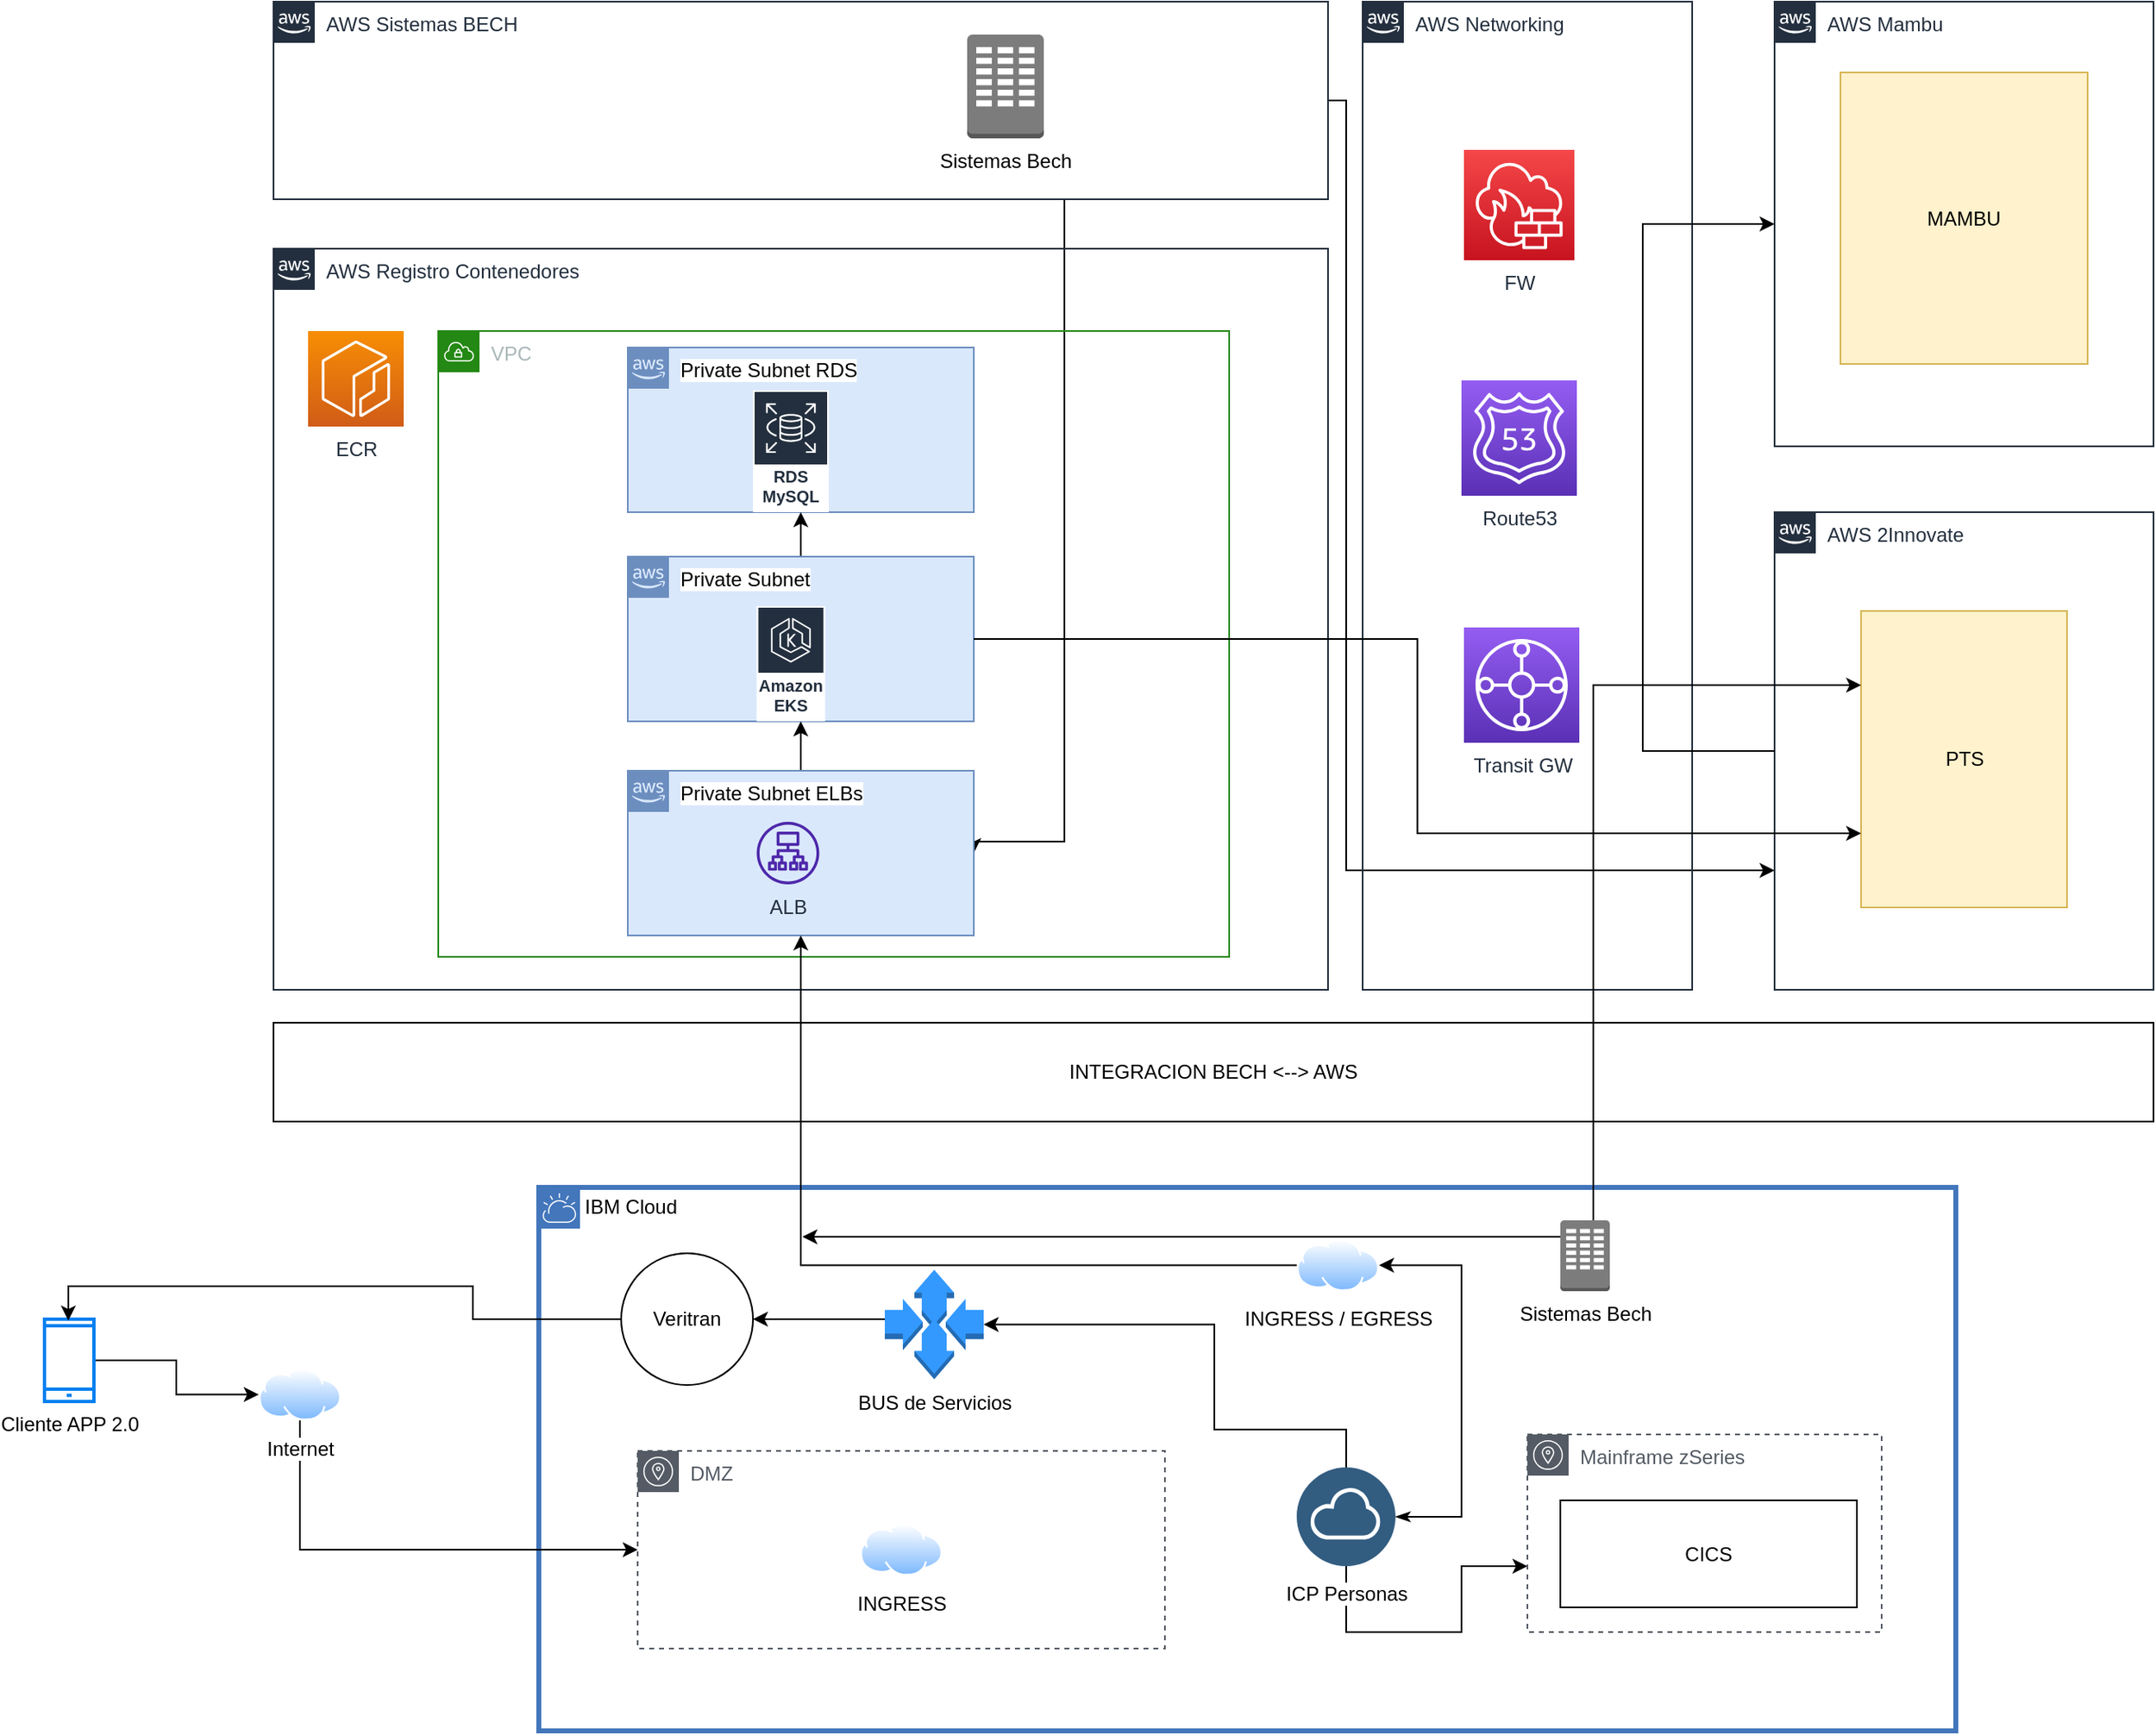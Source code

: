 <mxfile version="17.2.4" type="github">
  <diagram id="Ht1M8jgEwFfnCIfOTk4-" name="Page-1">
    <mxGraphModel dx="2194" dy="2843" grid="1" gridSize="10" guides="1" tooltips="1" connect="1" arrows="1" fold="1" page="1" pageScale="1" pageWidth="1169" pageHeight="827" math="0" shadow="0">
      <root>
        <mxCell id="0" />
        <mxCell id="1" parent="0" />
        <mxCell id="DScNW-XV0BTDIEd8ZfKR-45" value="" style="edgeStyle=orthogonalEdgeStyle;rounded=0;orthogonalLoop=1;jettySize=auto;html=1;entryX=0;entryY=0.75;entryDx=0;entryDy=0;" edge="1" parent="1" source="DScNW-XV0BTDIEd8ZfKR-2" target="DScNW-XV0BTDIEd8ZfKR-24">
          <mxGeometry relative="1" as="geometry">
            <Array as="points">
              <mxPoint x="940" y="-1170" />
              <mxPoint x="940" y="-703" />
            </Array>
          </mxGeometry>
        </mxCell>
        <mxCell id="DScNW-XV0BTDIEd8ZfKR-46" value="" style="edgeStyle=orthogonalEdgeStyle;rounded=0;orthogonalLoop=1;jettySize=auto;html=1;exitX=0.75;exitY=1;exitDx=0;exitDy=0;entryX=1;entryY=0.5;entryDx=0;entryDy=0;" edge="1" parent="1" source="DScNW-XV0BTDIEd8ZfKR-2" target="DScNW-XV0BTDIEd8ZfKR-38">
          <mxGeometry relative="1" as="geometry">
            <Array as="points">
              <mxPoint x="769" y="-720" />
            </Array>
          </mxGeometry>
        </mxCell>
        <mxCell id="DScNW-XV0BTDIEd8ZfKR-2" value="AWS Sistemas BECH" style="points=[[0,0],[0.25,0],[0.5,0],[0.75,0],[1,0],[1,0.25],[1,0.5],[1,0.75],[1,1],[0.75,1],[0.5,1],[0.25,1],[0,1],[0,0.75],[0,0.5],[0,0.25]];outlineConnect=0;gradientColor=none;html=1;whiteSpace=wrap;fontSize=12;fontStyle=0;shape=mxgraph.aws4.group;grIcon=mxgraph.aws4.group_aws_cloud_alt;strokeColor=#232F3E;fillColor=none;verticalAlign=top;align=left;spacingLeft=30;fontColor=#232F3E;dashed=0;labelBackgroundColor=#ffffff;container=1;pointerEvents=0;collapsible=0;recursiveResize=0;" vertex="1" parent="1">
          <mxGeometry x="289" y="-1230" width="640" height="120" as="geometry" />
        </mxCell>
        <mxCell id="DScNW-XV0BTDIEd8ZfKR-7" value="Sistemas Bech" style="outlineConnect=0;dashed=0;verticalLabelPosition=bottom;verticalAlign=top;align=center;html=1;shape=mxgraph.aws3.corporate_data_center;fillColor=#7D7C7C;gradientColor=none;" vertex="1" parent="DScNW-XV0BTDIEd8ZfKR-2">
          <mxGeometry x="421" y="20" width="46.5" height="63" as="geometry" />
        </mxCell>
        <mxCell id="DScNW-XV0BTDIEd8ZfKR-8" value="AWS Registro Contenedores&amp;nbsp;" style="points=[[0,0],[0.25,0],[0.5,0],[0.75,0],[1,0],[1,0.25],[1,0.5],[1,0.75],[1,1],[0.75,1],[0.5,1],[0.25,1],[0,1],[0,0.75],[0,0.5],[0,0.25]];outlineConnect=0;gradientColor=none;html=1;whiteSpace=wrap;fontSize=12;fontStyle=0;shape=mxgraph.aws4.group;grIcon=mxgraph.aws4.group_aws_cloud_alt;strokeColor=#232F3E;fillColor=none;verticalAlign=top;align=left;spacingLeft=30;fontColor=#232F3E;dashed=0;labelBackgroundColor=#ffffff;container=1;pointerEvents=0;collapsible=0;recursiveResize=0;" vertex="1" parent="1">
          <mxGeometry x="289" y="-1080" width="640" height="450" as="geometry" />
        </mxCell>
        <mxCell id="DScNW-XV0BTDIEd8ZfKR-10" value="VPC" style="points=[[0,0],[0.25,0],[0.5,0],[0.75,0],[1,0],[1,0.25],[1,0.5],[1,0.75],[1,1],[0.75,1],[0.5,1],[0.25,1],[0,1],[0,0.75],[0,0.5],[0,0.25]];outlineConnect=0;gradientColor=none;html=1;whiteSpace=wrap;fontSize=12;fontStyle=0;container=1;pointerEvents=0;collapsible=0;recursiveResize=0;shape=mxgraph.aws4.group;grIcon=mxgraph.aws4.group_vpc;strokeColor=#248814;fillColor=none;verticalAlign=top;align=left;spacingLeft=30;fontColor=#AAB7B8;dashed=0;" vertex="1" parent="DScNW-XV0BTDIEd8ZfKR-8">
          <mxGeometry x="100" y="50" width="480" height="380" as="geometry" />
        </mxCell>
        <mxCell id="DScNW-XV0BTDIEd8ZfKR-32" value="Private Subnet RDS" style="points=[[0,0],[0.25,0],[0.5,0],[0.75,0],[1,0],[1,0.25],[1,0.5],[1,0.75],[1,1],[0.75,1],[0.5,1],[0.25,1],[0,1],[0,0.75],[0,0.5],[0,0.25]];outlineConnect=0;html=1;whiteSpace=wrap;fontSize=12;fontStyle=0;shape=mxgraph.aws4.group;grIcon=mxgraph.aws4.group_aws_cloud_alt;strokeColor=#6c8ebf;fillColor=#dae8fc;verticalAlign=top;align=left;spacingLeft=30;dashed=0;labelBackgroundColor=#ffffff;container=1;pointerEvents=0;collapsible=0;recursiveResize=0;" vertex="1" parent="DScNW-XV0BTDIEd8ZfKR-10">
          <mxGeometry x="115" y="10" width="210" height="100" as="geometry" />
        </mxCell>
        <mxCell id="DScNW-XV0BTDIEd8ZfKR-35" value="RDS MySQL" style="sketch=0;outlineConnect=0;fontColor=#232F3E;gradientColor=none;strokeColor=#ffffff;fillColor=#232F3E;dashed=0;verticalLabelPosition=middle;verticalAlign=bottom;align=center;html=1;whiteSpace=wrap;fontSize=10;fontStyle=1;spacing=3;shape=mxgraph.aws4.productIcon;prIcon=mxgraph.aws4.rds;" vertex="1" parent="DScNW-XV0BTDIEd8ZfKR-32">
          <mxGeometry x="76" y="25.95" width="46" height="74.05" as="geometry" />
        </mxCell>
        <mxCell id="DScNW-XV0BTDIEd8ZfKR-49" style="edgeStyle=orthogonalEdgeStyle;rounded=0;orthogonalLoop=1;jettySize=auto;html=1;" edge="1" parent="DScNW-XV0BTDIEd8ZfKR-10" source="DScNW-XV0BTDIEd8ZfKR-36" target="DScNW-XV0BTDIEd8ZfKR-32">
          <mxGeometry relative="1" as="geometry" />
        </mxCell>
        <mxCell id="DScNW-XV0BTDIEd8ZfKR-36" value="Private Subnet" style="points=[[0,0],[0.25,0],[0.5,0],[0.75,0],[1,0],[1,0.25],[1,0.5],[1,0.75],[1,1],[0.75,1],[0.5,1],[0.25,1],[0,1],[0,0.75],[0,0.5],[0,0.25]];outlineConnect=0;html=1;whiteSpace=wrap;fontSize=12;fontStyle=0;shape=mxgraph.aws4.group;grIcon=mxgraph.aws4.group_aws_cloud_alt;strokeColor=#6c8ebf;fillColor=#dae8fc;verticalAlign=top;align=left;spacingLeft=30;dashed=0;labelBackgroundColor=#ffffff;container=1;pointerEvents=0;collapsible=0;recursiveResize=0;" vertex="1" parent="DScNW-XV0BTDIEd8ZfKR-10">
          <mxGeometry x="115" y="137" width="210" height="100" as="geometry" />
        </mxCell>
        <mxCell id="DScNW-XV0BTDIEd8ZfKR-30" value="Amazon EKS" style="sketch=0;outlineConnect=0;fontColor=#232F3E;gradientColor=none;strokeColor=#ffffff;fillColor=#232F3E;dashed=0;verticalLabelPosition=middle;verticalAlign=bottom;align=center;html=1;whiteSpace=wrap;fontSize=10;fontStyle=1;spacing=3;shape=mxgraph.aws4.productIcon;prIcon=mxgraph.aws4.eks;" vertex="1" parent="DScNW-XV0BTDIEd8ZfKR-36">
          <mxGeometry x="78.25" y="30" width="41.5" height="70" as="geometry" />
        </mxCell>
        <mxCell id="DScNW-XV0BTDIEd8ZfKR-51" style="edgeStyle=orthogonalEdgeStyle;rounded=0;orthogonalLoop=1;jettySize=auto;html=1;" edge="1" parent="DScNW-XV0BTDIEd8ZfKR-10" source="DScNW-XV0BTDIEd8ZfKR-38" target="DScNW-XV0BTDIEd8ZfKR-36">
          <mxGeometry relative="1" as="geometry" />
        </mxCell>
        <mxCell id="DScNW-XV0BTDIEd8ZfKR-38" value="Private Subnet ELBs" style="points=[[0,0],[0.25,0],[0.5,0],[0.75,0],[1,0],[1,0.25],[1,0.5],[1,0.75],[1,1],[0.75,1],[0.5,1],[0.25,1],[0,1],[0,0.75],[0,0.5],[0,0.25]];outlineConnect=0;html=1;whiteSpace=wrap;fontSize=12;fontStyle=0;shape=mxgraph.aws4.group;grIcon=mxgraph.aws4.group_aws_cloud_alt;strokeColor=#6c8ebf;fillColor=#dae8fc;verticalAlign=top;align=left;spacingLeft=30;dashed=0;labelBackgroundColor=#ffffff;container=1;pointerEvents=0;collapsible=0;recursiveResize=0;" vertex="1" parent="DScNW-XV0BTDIEd8ZfKR-10">
          <mxGeometry x="115" y="267" width="210" height="100" as="geometry" />
        </mxCell>
        <mxCell id="DScNW-XV0BTDIEd8ZfKR-40" value="ALB" style="sketch=0;outlineConnect=0;fontColor=#232F3E;gradientColor=none;fillColor=#4D27AA;strokeColor=none;dashed=0;verticalLabelPosition=bottom;verticalAlign=top;align=center;html=1;fontSize=12;fontStyle=0;aspect=fixed;pointerEvents=1;shape=mxgraph.aws4.application_load_balancer;" vertex="1" parent="DScNW-XV0BTDIEd8ZfKR-38">
          <mxGeometry x="78.25" y="31" width="38" height="38" as="geometry" />
        </mxCell>
        <mxCell id="DScNW-XV0BTDIEd8ZfKR-11" value="ECR" style="sketch=0;points=[[0,0,0],[0.25,0,0],[0.5,0,0],[0.75,0,0],[1,0,0],[0,1,0],[0.25,1,0],[0.5,1,0],[0.75,1,0],[1,1,0],[0,0.25,0],[0,0.5,0],[0,0.75,0],[1,0.25,0],[1,0.5,0],[1,0.75,0]];outlineConnect=0;fontColor=#232F3E;gradientColor=#F78E04;gradientDirection=north;fillColor=#D05C17;strokeColor=#ffffff;dashed=0;verticalLabelPosition=bottom;verticalAlign=top;align=center;html=1;fontSize=12;fontStyle=0;aspect=fixed;shape=mxgraph.aws4.resourceIcon;resIcon=mxgraph.aws4.ecr;" vertex="1" parent="DScNW-XV0BTDIEd8ZfKR-8">
          <mxGeometry x="21" y="50" width="58" height="58" as="geometry" />
        </mxCell>
        <mxCell id="DScNW-XV0BTDIEd8ZfKR-14" value="AWS Networking" style="points=[[0,0],[0.25,0],[0.5,0],[0.75,0],[1,0],[1,0.25],[1,0.5],[1,0.75],[1,1],[0.75,1],[0.5,1],[0.25,1],[0,1],[0,0.75],[0,0.5],[0,0.25]];outlineConnect=0;gradientColor=none;html=1;whiteSpace=wrap;fontSize=12;fontStyle=0;shape=mxgraph.aws4.group;grIcon=mxgraph.aws4.group_aws_cloud_alt;strokeColor=#232F3E;fillColor=none;verticalAlign=top;align=left;spacingLeft=30;fontColor=#232F3E;dashed=0;labelBackgroundColor=#ffffff;container=1;pointerEvents=0;collapsible=0;recursiveResize=0;" vertex="1" parent="1">
          <mxGeometry x="950" y="-1230" width="200" height="600" as="geometry" />
        </mxCell>
        <mxCell id="DScNW-XV0BTDIEd8ZfKR-16" value="FW" style="sketch=0;points=[[0,0,0],[0.25,0,0],[0.5,0,0],[0.75,0,0],[1,0,0],[0,1,0],[0.25,1,0],[0.5,1,0],[0.75,1,0],[1,1,0],[0,0.25,0],[0,0.5,0],[0,0.75,0],[1,0.25,0],[1,0.5,0],[1,0.75,0]];outlineConnect=0;fontColor=#232F3E;gradientColor=#F54749;gradientDirection=north;fillColor=#C7131F;strokeColor=#ffffff;dashed=0;verticalLabelPosition=bottom;verticalAlign=top;align=center;html=1;fontSize=12;fontStyle=0;aspect=fixed;shape=mxgraph.aws4.resourceIcon;resIcon=mxgraph.aws4.network_firewall;" vertex="1" parent="DScNW-XV0BTDIEd8ZfKR-14">
          <mxGeometry x="61.5" y="90" width="67" height="67" as="geometry" />
        </mxCell>
        <mxCell id="DScNW-XV0BTDIEd8ZfKR-17" value="Route53" style="sketch=0;points=[[0,0,0],[0.25,0,0],[0.5,0,0],[0.75,0,0],[1,0,0],[0,1,0],[0.25,1,0],[0.5,1,0],[0.75,1,0],[1,1,0],[0,0.25,0],[0,0.5,0],[0,0.75,0],[1,0.25,0],[1,0.5,0],[1,0.75,0]];outlineConnect=0;fontColor=#232F3E;gradientColor=#945DF2;gradientDirection=north;fillColor=#5A30B5;strokeColor=#ffffff;dashed=0;verticalLabelPosition=bottom;verticalAlign=top;align=center;html=1;fontSize=12;fontStyle=0;aspect=fixed;shape=mxgraph.aws4.resourceIcon;resIcon=mxgraph.aws4.route_53;" vertex="1" parent="DScNW-XV0BTDIEd8ZfKR-14">
          <mxGeometry x="60" y="230" width="70" height="70" as="geometry" />
        </mxCell>
        <mxCell id="DScNW-XV0BTDIEd8ZfKR-18" value="Transit GW" style="sketch=0;points=[[0,0,0],[0.25,0,0],[0.5,0,0],[0.75,0,0],[1,0,0],[0,1,0],[0.25,1,0],[0.5,1,0],[0.75,1,0],[1,1,0],[0,0.25,0],[0,0.5,0],[0,0.75,0],[1,0.25,0],[1,0.5,0],[1,0.75,0]];outlineConnect=0;fontColor=#232F3E;gradientColor=#945DF2;gradientDirection=north;fillColor=#5A30B5;strokeColor=#ffffff;dashed=0;verticalLabelPosition=bottom;verticalAlign=top;align=center;html=1;fontSize=12;fontStyle=0;aspect=fixed;shape=mxgraph.aws4.resourceIcon;resIcon=mxgraph.aws4.transit_gateway;" vertex="1" parent="DScNW-XV0BTDIEd8ZfKR-14">
          <mxGeometry x="61.5" y="380" width="70" height="70" as="geometry" />
        </mxCell>
        <mxCell id="DScNW-XV0BTDIEd8ZfKR-21" value="AWS Mambu" style="points=[[0,0],[0.25,0],[0.5,0],[0.75,0],[1,0],[1,0.25],[1,0.5],[1,0.75],[1,1],[0.75,1],[0.5,1],[0.25,1],[0,1],[0,0.75],[0,0.5],[0,0.25]];outlineConnect=0;gradientColor=none;html=1;whiteSpace=wrap;fontSize=12;fontStyle=0;shape=mxgraph.aws4.group;grIcon=mxgraph.aws4.group_aws_cloud_alt;strokeColor=#232F3E;fillColor=none;verticalAlign=top;align=left;spacingLeft=30;fontColor=#232F3E;dashed=0;labelBackgroundColor=#ffffff;container=1;pointerEvents=0;collapsible=0;recursiveResize=0;" vertex="1" parent="1">
          <mxGeometry x="1200" y="-1230" width="230" height="270" as="geometry" />
        </mxCell>
        <mxCell id="DScNW-XV0BTDIEd8ZfKR-41" value="MAMBU" style="whiteSpace=wrap;html=1;fillColor=#fff2cc;strokeColor=#d6b656;" vertex="1" parent="DScNW-XV0BTDIEd8ZfKR-21">
          <mxGeometry x="40" y="43" width="150" height="177" as="geometry" />
        </mxCell>
        <mxCell id="DScNW-XV0BTDIEd8ZfKR-24" value="AWS 2Innovate" style="points=[[0,0],[0.25,0],[0.5,0],[0.75,0],[1,0],[1,0.25],[1,0.5],[1,0.75],[1,1],[0.75,1],[0.5,1],[0.25,1],[0,1],[0,0.75],[0,0.5],[0,0.25]];outlineConnect=0;gradientColor=none;html=1;whiteSpace=wrap;fontSize=12;fontStyle=0;shape=mxgraph.aws4.group;grIcon=mxgraph.aws4.group_aws_cloud_alt;strokeColor=#232F3E;fillColor=none;verticalAlign=top;align=left;spacingLeft=30;fontColor=#232F3E;dashed=0;labelBackgroundColor=#ffffff;container=1;pointerEvents=0;collapsible=0;recursiveResize=0;" vertex="1" parent="1">
          <mxGeometry x="1200" y="-920" width="230" height="290" as="geometry" />
        </mxCell>
        <mxCell id="DScNW-XV0BTDIEd8ZfKR-27" value="PTS" style="whiteSpace=wrap;html=1;fillColor=#fff2cc;strokeColor=#d6b656;" vertex="1" parent="DScNW-XV0BTDIEd8ZfKR-24">
          <mxGeometry x="52.5" y="60" width="125" height="180" as="geometry" />
        </mxCell>
        <mxCell id="DScNW-XV0BTDIEd8ZfKR-28" value="INTEGRACION BECH &amp;lt;--&amp;gt; AWS" style="rounded=0;whiteSpace=wrap;html=1;" vertex="1" parent="1">
          <mxGeometry x="289" y="-610" width="1141" height="60" as="geometry" />
        </mxCell>
        <mxCell id="DScNW-XV0BTDIEd8ZfKR-52" value="" style="edgeStyle=orthogonalEdgeStyle;rounded=0;orthogonalLoop=1;jettySize=auto;html=1;exitX=0;exitY=0.5;exitDx=0;exitDy=0;entryX=0;entryY=0.5;entryDx=0;entryDy=0;" edge="1" parent="1" source="DScNW-XV0BTDIEd8ZfKR-24" target="DScNW-XV0BTDIEd8ZfKR-21">
          <mxGeometry relative="1" as="geometry">
            <Array as="points">
              <mxPoint x="1120" y="-775" />
              <mxPoint x="1120" y="-1095" />
            </Array>
          </mxGeometry>
        </mxCell>
        <mxCell id="DScNW-XV0BTDIEd8ZfKR-53" style="edgeStyle=orthogonalEdgeStyle;rounded=0;orthogonalLoop=1;jettySize=auto;html=1;entryX=0;entryY=0.75;entryDx=0;entryDy=0;" edge="1" parent="1" source="DScNW-XV0BTDIEd8ZfKR-36" target="DScNW-XV0BTDIEd8ZfKR-27">
          <mxGeometry relative="1" as="geometry" />
        </mxCell>
        <mxCell id="DScNW-XV0BTDIEd8ZfKR-67" value="" style="edgeStyle=orthogonalEdgeStyle;rounded=0;orthogonalLoop=1;jettySize=auto;html=1;fontColor=#000000;" edge="1" parent="1" source="DScNW-XV0BTDIEd8ZfKR-54" target="DScNW-XV0BTDIEd8ZfKR-65">
          <mxGeometry relative="1" as="geometry" />
        </mxCell>
        <mxCell id="DScNW-XV0BTDIEd8ZfKR-54" value="Cliente APP 2.0" style="html=1;verticalLabelPosition=bottom;align=center;labelBackgroundColor=#ffffff;verticalAlign=top;strokeWidth=2;strokeColor=#0080F0;shadow=0;dashed=0;shape=mxgraph.ios7.icons.smartphone;" vertex="1" parent="1">
          <mxGeometry x="150" y="-430" width="30" height="50" as="geometry" />
        </mxCell>
        <mxCell id="DScNW-XV0BTDIEd8ZfKR-58" value="IBM Cloud" style="shape=mxgraph.ibm.box;prType=cloud;fontStyle=0;verticalAlign=top;align=left;spacingLeft=32;spacingTop=4;fillColor=none;rounded=0;whiteSpace=wrap;html=1;strokeColor=#4376BB;strokeWidth=3;dashed=0;container=1;spacing=-4;collapsible=0;expand=0;recursiveResize=0;" vertex="1" parent="1">
          <mxGeometry x="450" y="-510" width="860" height="330" as="geometry" />
        </mxCell>
        <mxCell id="DScNW-XV0BTDIEd8ZfKR-71" style="edgeStyle=orthogonalEdgeStyle;rounded=0;orthogonalLoop=1;jettySize=auto;html=1;entryX=1;entryY=0.5;entryDx=0;entryDy=0;entryPerimeter=0;fontColor=#000000;" edge="1" parent="DScNW-XV0BTDIEd8ZfKR-58" source="DScNW-XV0BTDIEd8ZfKR-55" target="DScNW-XV0BTDIEd8ZfKR-70">
          <mxGeometry relative="1" as="geometry">
            <Array as="points">
              <mxPoint x="410" y="147" />
              <mxPoint x="410" y="83" />
            </Array>
          </mxGeometry>
        </mxCell>
        <mxCell id="DScNW-XV0BTDIEd8ZfKR-80" style="edgeStyle=orthogonalEdgeStyle;rounded=0;orthogonalLoop=1;jettySize=auto;html=1;entryX=1;entryY=0.5;entryDx=0;entryDy=0;fontColor=#000000;startArrow=classicThin;startFill=1;" edge="1" parent="DScNW-XV0BTDIEd8ZfKR-58" source="DScNW-XV0BTDIEd8ZfKR-55" target="DScNW-XV0BTDIEd8ZfKR-77">
          <mxGeometry relative="1" as="geometry">
            <Array as="points">
              <mxPoint x="560" y="200" />
              <mxPoint x="560" y="47" />
            </Array>
          </mxGeometry>
        </mxCell>
        <mxCell id="DScNW-XV0BTDIEd8ZfKR-84" style="edgeStyle=orthogonalEdgeStyle;rounded=0;orthogonalLoop=1;jettySize=auto;html=1;fontColor=#000000;startArrow=none;startFill=0;" edge="1" parent="DScNW-XV0BTDIEd8ZfKR-58" source="DScNW-XV0BTDIEd8ZfKR-55" target="DScNW-XV0BTDIEd8ZfKR-75">
          <mxGeometry relative="1" as="geometry">
            <Array as="points">
              <mxPoint x="490" y="270" />
              <mxPoint x="560" y="270" />
              <mxPoint x="560" y="230" />
            </Array>
          </mxGeometry>
        </mxCell>
        <mxCell id="DScNW-XV0BTDIEd8ZfKR-55" value="&lt;font color=&quot;#000000&quot;&gt;ICP Personas&lt;/font&gt;" style="aspect=fixed;perimeter=ellipsePerimeter;html=1;align=center;shadow=0;dashed=0;fontColor=#4277BB;labelBackgroundColor=#ffffff;fontSize=12;spacingTop=3;image;image=img/lib/ibm/data/cloud.svg;" vertex="1" parent="DScNW-XV0BTDIEd8ZfKR-58">
          <mxGeometry x="460" y="170" width="60" height="60" as="geometry" />
        </mxCell>
        <mxCell id="DScNW-XV0BTDIEd8ZfKR-64" value="Veritran" style="ellipse;whiteSpace=wrap;html=1;aspect=fixed;fontColor=#000000;" vertex="1" parent="DScNW-XV0BTDIEd8ZfKR-58">
          <mxGeometry x="50" y="40" width="80" height="80" as="geometry" />
        </mxCell>
        <mxCell id="DScNW-XV0BTDIEd8ZfKR-66" value="DMZ" style="sketch=0;outlineConnect=0;gradientColor=none;html=1;whiteSpace=wrap;fontSize=12;fontStyle=0;shape=mxgraph.aws4.group;grIcon=mxgraph.aws4.group_availability_zone;strokeColor=#545B64;fillColor=none;verticalAlign=top;align=left;spacingLeft=30;fontColor=#545B64;dashed=1;" vertex="1" parent="DScNW-XV0BTDIEd8ZfKR-58">
          <mxGeometry x="60" y="160" width="320" height="120" as="geometry" />
        </mxCell>
        <mxCell id="DScNW-XV0BTDIEd8ZfKR-69" value="INGRESS" style="aspect=fixed;perimeter=ellipsePerimeter;html=1;align=center;shadow=0;dashed=0;spacingTop=3;image;image=img/lib/active_directory/internet_cloud.svg;fontColor=#000000;" vertex="1" parent="DScNW-XV0BTDIEd8ZfKR-58">
          <mxGeometry x="195" y="204.25" width="50" height="31.5" as="geometry" />
        </mxCell>
        <mxCell id="DScNW-XV0BTDIEd8ZfKR-72" style="edgeStyle=orthogonalEdgeStyle;rounded=0;orthogonalLoop=1;jettySize=auto;html=1;entryX=1;entryY=0.5;entryDx=0;entryDy=0;fontColor=#000000;" edge="1" parent="DScNW-XV0BTDIEd8ZfKR-58" source="DScNW-XV0BTDIEd8ZfKR-70" target="DScNW-XV0BTDIEd8ZfKR-64">
          <mxGeometry relative="1" as="geometry">
            <Array as="points">
              <mxPoint x="190" y="80" />
              <mxPoint x="190" y="80" />
            </Array>
          </mxGeometry>
        </mxCell>
        <mxCell id="DScNW-XV0BTDIEd8ZfKR-70" value="BUS de Servicios" style="outlineConnect=0;dashed=0;verticalLabelPosition=bottom;verticalAlign=top;align=center;html=1;shape=mxgraph.aws3.auto_scaling;fillColor=#3399FF;gradientColor=none;fontColor=#000000;" vertex="1" parent="DScNW-XV0BTDIEd8ZfKR-58">
          <mxGeometry x="210" y="50" width="60" height="66.5" as="geometry" />
        </mxCell>
        <mxCell id="DScNW-XV0BTDIEd8ZfKR-74" value="Sistemas Bech" style="outlineConnect=0;dashed=0;verticalLabelPosition=bottom;verticalAlign=top;align=center;html=1;shape=mxgraph.aws3.corporate_data_center;fillColor=#7D7C7C;gradientColor=none;" vertex="1" parent="DScNW-XV0BTDIEd8ZfKR-58">
          <mxGeometry x="620" y="20" width="30" height="43" as="geometry" />
        </mxCell>
        <mxCell id="DScNW-XV0BTDIEd8ZfKR-75" value="Mainframe zSeries" style="sketch=0;outlineConnect=0;gradientColor=none;html=1;whiteSpace=wrap;fontSize=12;fontStyle=0;shape=mxgraph.aws4.group;grIcon=mxgraph.aws4.group_availability_zone;strokeColor=#545B64;fillColor=none;verticalAlign=top;align=left;spacingLeft=30;fontColor=#545B64;dashed=1;" vertex="1" parent="DScNW-XV0BTDIEd8ZfKR-58">
          <mxGeometry x="600" y="150" width="215" height="120" as="geometry" />
        </mxCell>
        <mxCell id="DScNW-XV0BTDIEd8ZfKR-76" value="CICS" style="whiteSpace=wrap;html=1;" vertex="1" parent="DScNW-XV0BTDIEd8ZfKR-58">
          <mxGeometry x="620" y="190" width="180" height="65" as="geometry" />
        </mxCell>
        <mxCell id="DScNW-XV0BTDIEd8ZfKR-77" value="INGRESS / EGRESS" style="aspect=fixed;perimeter=ellipsePerimeter;html=1;align=center;shadow=0;dashed=0;spacingTop=3;image;image=img/lib/active_directory/internet_cloud.svg;fontColor=#000000;" vertex="1" parent="DScNW-XV0BTDIEd8ZfKR-58">
          <mxGeometry x="460" y="31.5" width="50" height="31.5" as="geometry" />
        </mxCell>
        <mxCell id="DScNW-XV0BTDIEd8ZfKR-68" style="edgeStyle=orthogonalEdgeStyle;rounded=0;orthogonalLoop=1;jettySize=auto;html=1;fontColor=#000000;" edge="1" parent="1" source="DScNW-XV0BTDIEd8ZfKR-65" target="DScNW-XV0BTDIEd8ZfKR-66">
          <mxGeometry relative="1" as="geometry">
            <Array as="points">
              <mxPoint x="305" y="-290" />
            </Array>
          </mxGeometry>
        </mxCell>
        <mxCell id="DScNW-XV0BTDIEd8ZfKR-65" value="Internet" style="aspect=fixed;perimeter=ellipsePerimeter;html=1;align=center;shadow=0;dashed=0;spacingTop=3;image;image=img/lib/active_directory/internet_cloud.svg;fontColor=#000000;" vertex="1" parent="1">
          <mxGeometry x="280" y="-400" width="50" height="31.5" as="geometry" />
        </mxCell>
        <mxCell id="DScNW-XV0BTDIEd8ZfKR-73" style="edgeStyle=orthogonalEdgeStyle;rounded=0;orthogonalLoop=1;jettySize=auto;html=1;exitX=0;exitY=0.5;exitDx=0;exitDy=0;entryX=0.482;entryY=0.017;entryDx=0;entryDy=0;entryPerimeter=0;fontColor=#000000;" edge="1" parent="1" source="DScNW-XV0BTDIEd8ZfKR-64" target="DScNW-XV0BTDIEd8ZfKR-54">
          <mxGeometry relative="1" as="geometry">
            <Array as="points">
              <mxPoint x="410" y="-430" />
              <mxPoint x="410" y="-450" />
              <mxPoint x="164" y="-450" />
            </Array>
          </mxGeometry>
        </mxCell>
        <mxCell id="DScNW-XV0BTDIEd8ZfKR-81" style="edgeStyle=orthogonalEdgeStyle;rounded=0;orthogonalLoop=1;jettySize=auto;html=1;entryX=0.5;entryY=1;entryDx=0;entryDy=0;fontColor=#000000;startArrow=none;startFill=0;" edge="1" parent="1" source="DScNW-XV0BTDIEd8ZfKR-77" target="DScNW-XV0BTDIEd8ZfKR-38">
          <mxGeometry relative="1" as="geometry" />
        </mxCell>
        <mxCell id="DScNW-XV0BTDIEd8ZfKR-82" style="edgeStyle=orthogonalEdgeStyle;rounded=0;orthogonalLoop=1;jettySize=auto;html=1;fontColor=#000000;startArrow=none;startFill=0;" edge="1" parent="1" source="DScNW-XV0BTDIEd8ZfKR-74">
          <mxGeometry relative="1" as="geometry">
            <mxPoint x="610" y="-480" as="targetPoint" />
            <Array as="points">
              <mxPoint x="960" y="-480" />
              <mxPoint x="960" y="-480" />
            </Array>
          </mxGeometry>
        </mxCell>
        <mxCell id="DScNW-XV0BTDIEd8ZfKR-83" style="edgeStyle=orthogonalEdgeStyle;rounded=0;orthogonalLoop=1;jettySize=auto;html=1;entryX=0;entryY=0.25;entryDx=0;entryDy=0;fontColor=#000000;startArrow=none;startFill=0;" edge="1" parent="1" source="DScNW-XV0BTDIEd8ZfKR-74" target="DScNW-XV0BTDIEd8ZfKR-27">
          <mxGeometry relative="1" as="geometry">
            <Array as="points">
              <mxPoint x="1090" y="-815" />
            </Array>
          </mxGeometry>
        </mxCell>
      </root>
    </mxGraphModel>
  </diagram>
</mxfile>
